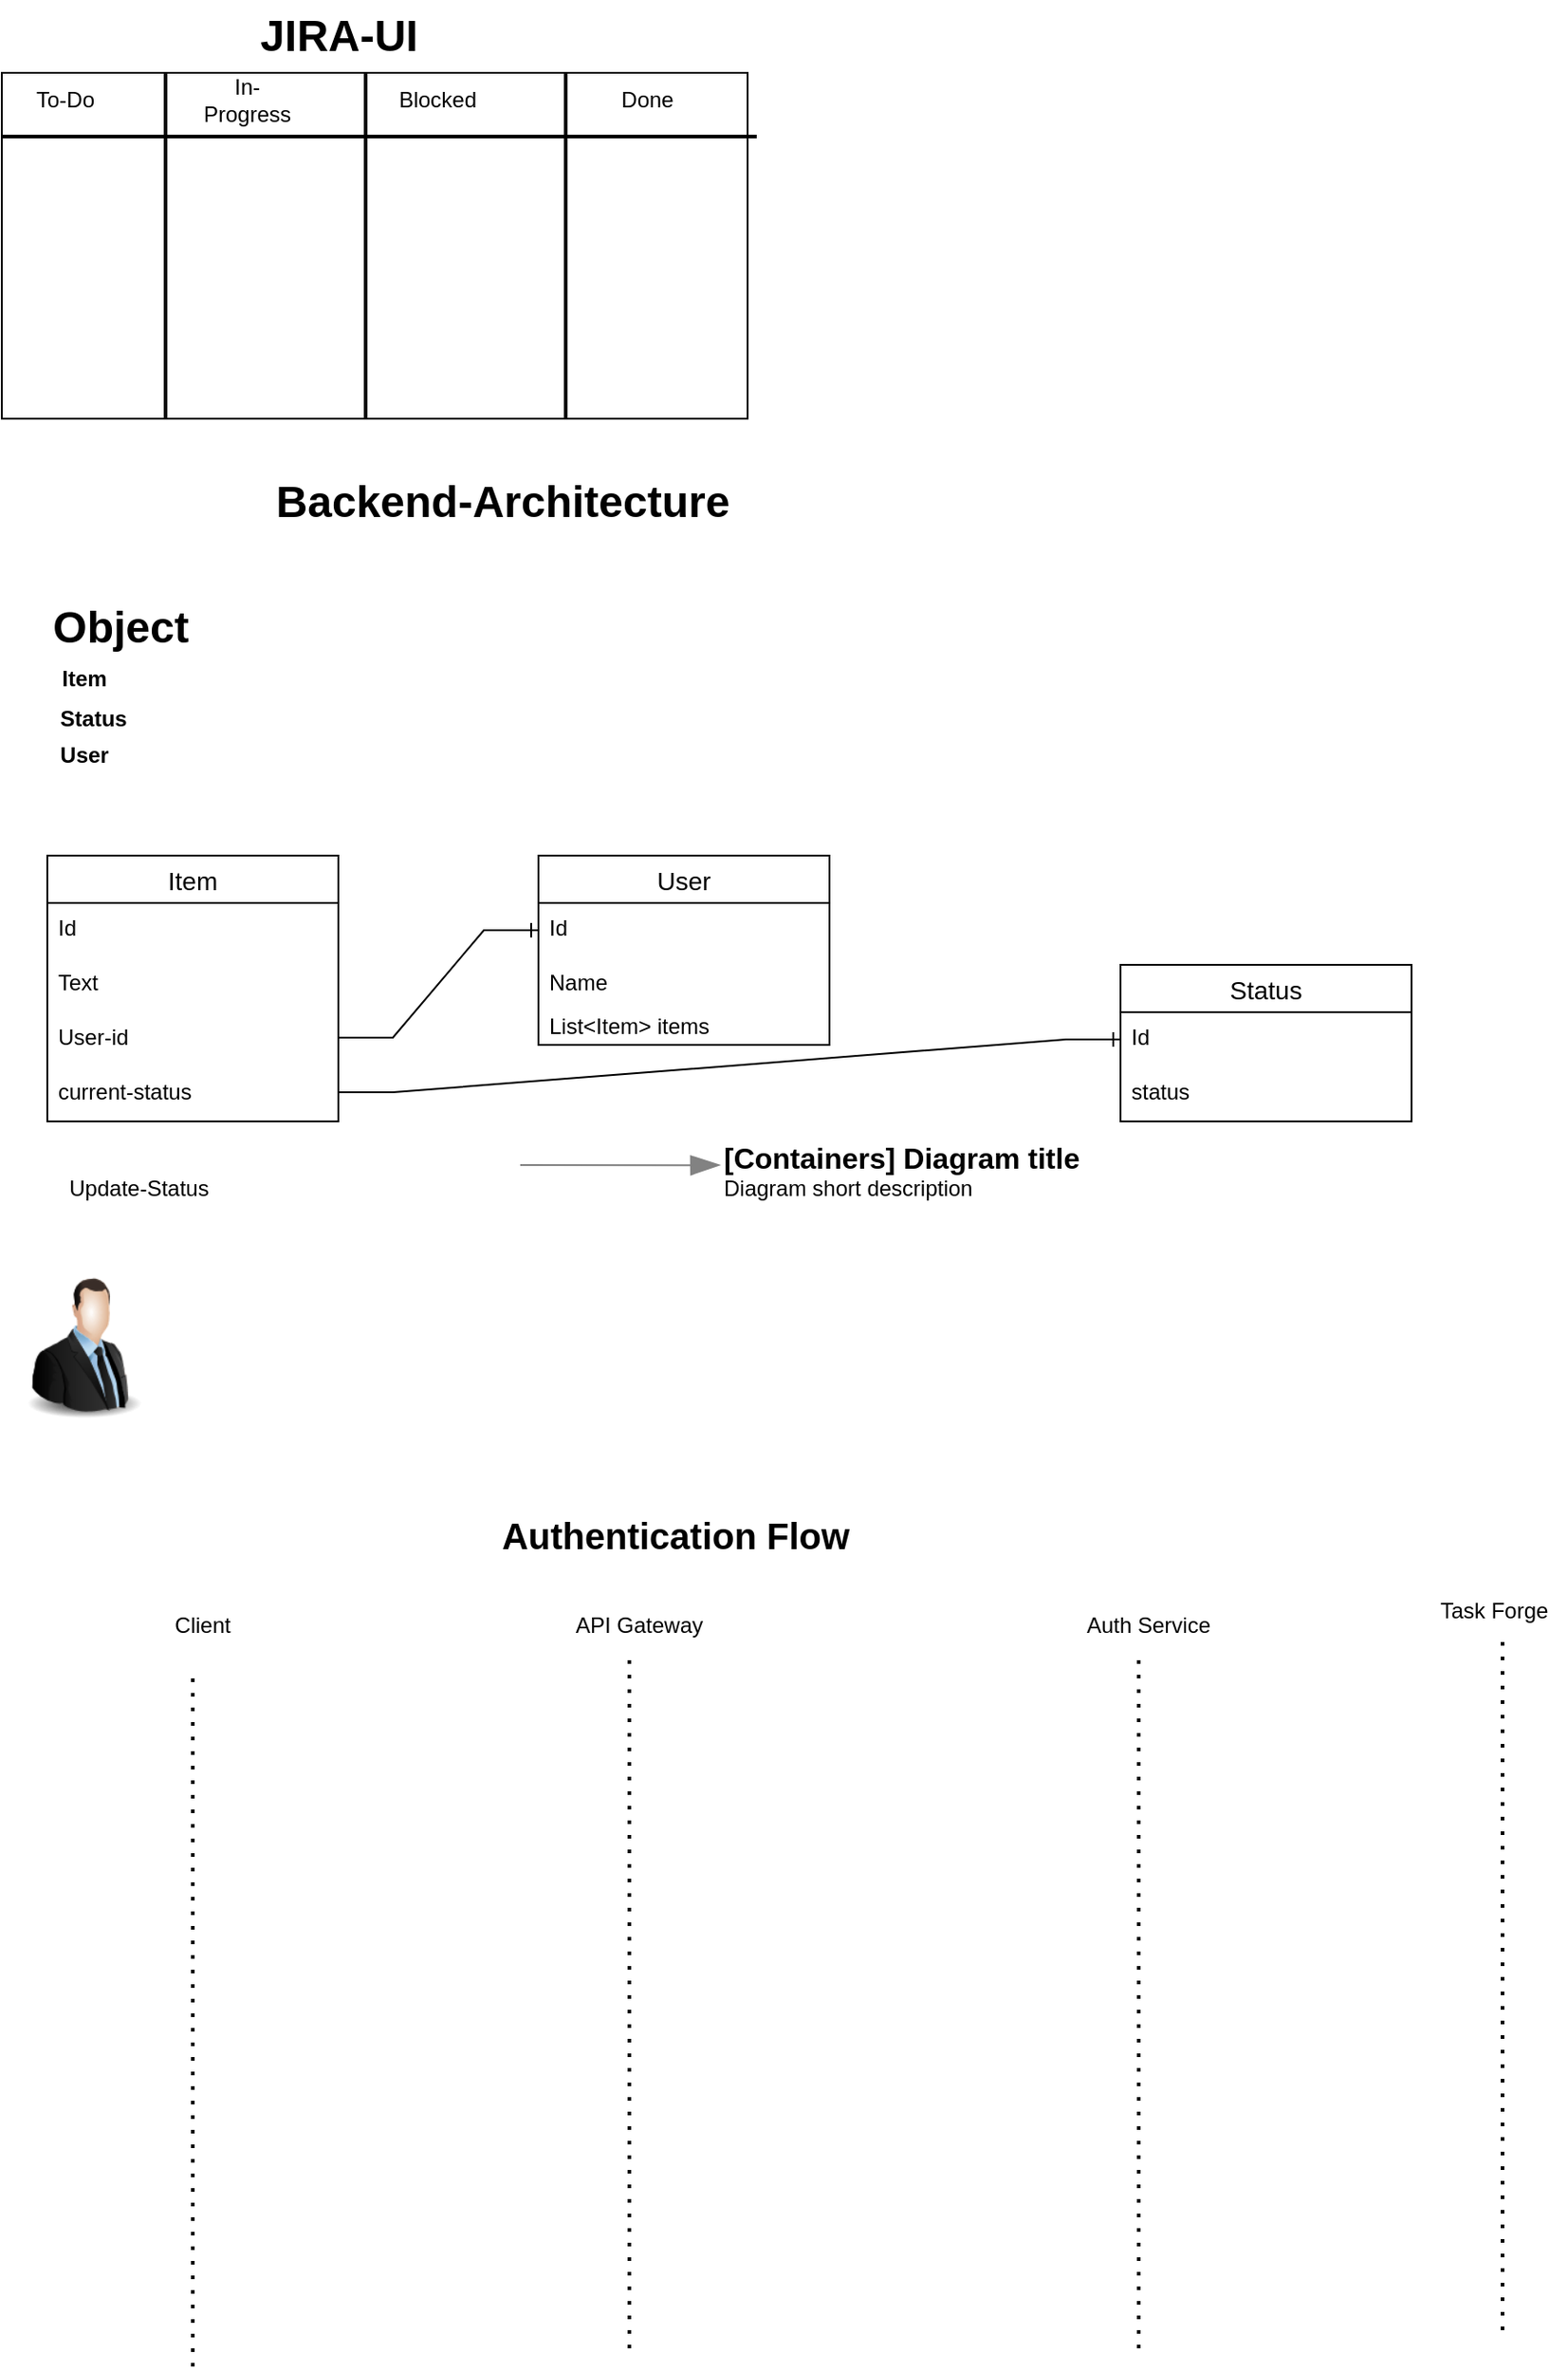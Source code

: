 <mxfile version="24.5.3" type="device">
  <diagram name="JIRA-Board" id="1Z0g-1KZ0-EMyHoFu2Hd">
    <mxGraphModel dx="1036" dy="2806" grid="1" gridSize="10" guides="1" tooltips="1" connect="1" arrows="1" fold="1" page="1" pageScale="1" pageWidth="850" pageHeight="1100" math="0" shadow="0">
      <root>
        <mxCell id="0" />
        <mxCell id="1" parent="0" />
        <mxCell id="AT0Kys5YV0iqG-KPBxFC-1" value="" style="verticalLabelPosition=bottom;verticalAlign=top;html=1;shape=mxgraph.basic.rect;fillColor2=none;strokeWidth=1;size=20;indent=5;align=center;" parent="1" vertex="1">
          <mxGeometry x="15" y="-1200" width="410" height="190" as="geometry" />
        </mxCell>
        <mxCell id="AT0Kys5YV0iqG-KPBxFC-2" value="JIRA-UI" style="text;strokeColor=none;fillColor=none;html=1;fontSize=24;fontStyle=1;verticalAlign=middle;align=center;" parent="1" vertex="1">
          <mxGeometry x="150" y="-1240" width="100" height="40" as="geometry" />
        </mxCell>
        <mxCell id="AT0Kys5YV0iqG-KPBxFC-3" value="" style="line;strokeWidth=2;direction=south;html=1;" parent="1" vertex="1">
          <mxGeometry x="100" y="-1200" width="10" height="190" as="geometry" />
        </mxCell>
        <mxCell id="AT0Kys5YV0iqG-KPBxFC-4" value="" style="line;strokeWidth=2;direction=south;html=1;" parent="1" vertex="1">
          <mxGeometry x="320" y="-1200" width="10" height="190" as="geometry" />
        </mxCell>
        <mxCell id="AT0Kys5YV0iqG-KPBxFC-5" value="" style="line;strokeWidth=2;direction=south;html=1;" parent="1" vertex="1">
          <mxGeometry x="210" y="-1200" width="10" height="190" as="geometry" />
        </mxCell>
        <mxCell id="AT0Kys5YV0iqG-KPBxFC-7" value="" style="line;strokeWidth=2;html=1;" parent="1" vertex="1">
          <mxGeometry x="15" y="-1170" width="415" height="10" as="geometry" />
        </mxCell>
        <mxCell id="AT0Kys5YV0iqG-KPBxFC-8" value="To-Do" style="text;strokeColor=none;align=center;fillColor=none;html=1;verticalAlign=middle;whiteSpace=wrap;rounded=0;" parent="1" vertex="1">
          <mxGeometry x="20" y="-1200" width="60" height="30" as="geometry" />
        </mxCell>
        <mxCell id="AT0Kys5YV0iqG-KPBxFC-9" value="In-Progress" style="text;strokeColor=none;align=center;fillColor=none;html=1;verticalAlign=middle;whiteSpace=wrap;rounded=0;" parent="1" vertex="1">
          <mxGeometry x="120" y="-1200" width="60" height="30" as="geometry" />
        </mxCell>
        <mxCell id="AT0Kys5YV0iqG-KPBxFC-10" value="Blocked&lt;span style=&quot;white-space: pre;&quot;&gt;&#x9;&lt;/span&gt;" style="text;strokeColor=none;align=center;fillColor=none;html=1;verticalAlign=middle;whiteSpace=wrap;rounded=0;" parent="1" vertex="1">
          <mxGeometry x="230" y="-1200" width="60" height="30" as="geometry" />
        </mxCell>
        <mxCell id="AT0Kys5YV0iqG-KPBxFC-11" value="Done" style="text;strokeColor=none;align=center;fillColor=none;html=1;verticalAlign=middle;whiteSpace=wrap;rounded=0;" parent="1" vertex="1">
          <mxGeometry x="340" y="-1200" width="60" height="30" as="geometry" />
        </mxCell>
        <mxCell id="AT0Kys5YV0iqG-KPBxFC-13" value="Backend-Architecture&lt;div&gt;&lt;br&gt;&lt;/div&gt;" style="text;strokeColor=none;fillColor=none;html=1;fontSize=24;fontStyle=1;verticalAlign=middle;align=center;" parent="1" vertex="1">
          <mxGeometry x="240" y="-970" width="100" height="40" as="geometry" />
        </mxCell>
        <mxCell id="AT0Kys5YV0iqG-KPBxFC-14" value="&lt;div&gt;Object&lt;/div&gt;" style="text;strokeColor=none;fillColor=none;html=1;fontSize=24;fontStyle=1;verticalAlign=middle;align=center;" parent="1" vertex="1">
          <mxGeometry x="30" y="-900" width="100" height="10" as="geometry" />
        </mxCell>
        <mxCell id="AT0Kys5YV0iqG-KPBxFC-15" value="&lt;b&gt;Item&lt;/b&gt;" style="text;html=1;align=center;verticalAlign=middle;resizable=0;points=[];autosize=1;strokeColor=none;fillColor=none;" parent="1" vertex="1">
          <mxGeometry x="35" y="-882" width="50" height="30" as="geometry" />
        </mxCell>
        <mxCell id="AT0Kys5YV0iqG-KPBxFC-16" value="&lt;b&gt;Status&lt;/b&gt;" style="text;html=1;align=center;verticalAlign=middle;resizable=0;points=[];autosize=1;strokeColor=none;fillColor=none;" parent="1" vertex="1">
          <mxGeometry x="35" y="-860" width="60" height="30" as="geometry" />
        </mxCell>
        <mxCell id="AT0Kys5YV0iqG-KPBxFC-17" value="&lt;b&gt;User&lt;/b&gt;" style="text;html=1;align=center;verticalAlign=middle;resizable=0;points=[];autosize=1;strokeColor=none;fillColor=none;" parent="1" vertex="1">
          <mxGeometry x="35" y="-840" width="50" height="30" as="geometry" />
        </mxCell>
        <mxCell id="AT0Kys5YV0iqG-KPBxFC-18" value="Item" style="swimlane;fontStyle=0;childLayout=stackLayout;horizontal=1;startSize=26;horizontalStack=0;resizeParent=1;resizeParentMax=0;resizeLast=0;collapsible=1;marginBottom=0;align=center;fontSize=14;" parent="1" vertex="1">
          <mxGeometry x="40" y="-770" width="160" height="146" as="geometry" />
        </mxCell>
        <mxCell id="AT0Kys5YV0iqG-KPBxFC-19" value="Id" style="text;strokeColor=none;fillColor=none;spacingLeft=4;spacingRight=4;overflow=hidden;rotatable=0;points=[[0,0.5],[1,0.5]];portConstraint=eastwest;fontSize=12;whiteSpace=wrap;html=1;" parent="AT0Kys5YV0iqG-KPBxFC-18" vertex="1">
          <mxGeometry y="26" width="160" height="30" as="geometry" />
        </mxCell>
        <mxCell id="AT0Kys5YV0iqG-KPBxFC-29" value="Text&lt;div&gt;&lt;br&gt;&lt;/div&gt;" style="text;strokeColor=none;fillColor=none;spacingLeft=4;spacingRight=4;overflow=hidden;rotatable=0;points=[[0,0.5],[1,0.5]];portConstraint=eastwest;fontSize=12;whiteSpace=wrap;html=1;" parent="AT0Kys5YV0iqG-KPBxFC-18" vertex="1">
          <mxGeometry y="56" width="160" height="30" as="geometry" />
        </mxCell>
        <mxCell id="AT0Kys5YV0iqG-KPBxFC-27" value="&lt;div&gt;User-id&lt;/div&gt;" style="text;strokeColor=none;fillColor=none;spacingLeft=4;spacingRight=4;overflow=hidden;rotatable=0;points=[[0,0.5],[1,0.5]];portConstraint=eastwest;fontSize=12;whiteSpace=wrap;html=1;" parent="AT0Kys5YV0iqG-KPBxFC-18" vertex="1">
          <mxGeometry y="86" width="160" height="30" as="geometry" />
        </mxCell>
        <mxCell id="AT0Kys5YV0iqG-KPBxFC-21" value="current-status" style="text;strokeColor=none;fillColor=none;spacingLeft=4;spacingRight=4;overflow=hidden;rotatable=0;points=[[0,0.5],[1,0.5]];portConstraint=eastwest;fontSize=12;whiteSpace=wrap;html=1;" parent="AT0Kys5YV0iqG-KPBxFC-18" vertex="1">
          <mxGeometry y="116" width="160" height="30" as="geometry" />
        </mxCell>
        <mxCell id="AT0Kys5YV0iqG-KPBxFC-30" value="User" style="swimlane;fontStyle=0;childLayout=stackLayout;horizontal=1;startSize=26;horizontalStack=0;resizeParent=1;resizeParentMax=0;resizeLast=0;collapsible=1;marginBottom=0;align=center;fontSize=14;" parent="1" vertex="1">
          <mxGeometry x="310" y="-770" width="160" height="104" as="geometry" />
        </mxCell>
        <mxCell id="AT0Kys5YV0iqG-KPBxFC-31" value="Id" style="text;strokeColor=none;fillColor=none;spacingLeft=4;spacingRight=4;overflow=hidden;rotatable=0;points=[[0,0.5],[1,0.5]];portConstraint=eastwest;fontSize=12;whiteSpace=wrap;html=1;" parent="AT0Kys5YV0iqG-KPBxFC-30" vertex="1">
          <mxGeometry y="26" width="160" height="30" as="geometry" />
        </mxCell>
        <mxCell id="AT0Kys5YV0iqG-KPBxFC-32" value="&lt;div&gt;Name&lt;/div&gt;" style="text;strokeColor=none;fillColor=none;spacingLeft=4;spacingRight=4;overflow=hidden;rotatable=0;points=[[0,0.5],[1,0.5]];portConstraint=eastwest;fontSize=12;whiteSpace=wrap;html=1;" parent="AT0Kys5YV0iqG-KPBxFC-30" vertex="1">
          <mxGeometry y="56" width="160" height="24" as="geometry" />
        </mxCell>
        <mxCell id="AT0Kys5YV0iqG-KPBxFC-45" value="List&amp;lt;Item&amp;gt; items" style="text;strokeColor=none;fillColor=none;spacingLeft=4;spacingRight=4;overflow=hidden;rotatable=0;points=[[0,0.5],[1,0.5]];portConstraint=eastwest;fontSize=12;whiteSpace=wrap;html=1;" parent="AT0Kys5YV0iqG-KPBxFC-30" vertex="1">
          <mxGeometry y="80" width="160" height="24" as="geometry" />
        </mxCell>
        <mxCell id="AT0Kys5YV0iqG-KPBxFC-36" value="Status" style="swimlane;fontStyle=0;childLayout=stackLayout;horizontal=1;startSize=26;horizontalStack=0;resizeParent=1;resizeParentMax=0;resizeLast=0;collapsible=1;marginBottom=0;align=center;fontSize=14;" parent="1" vertex="1">
          <mxGeometry x="630" y="-710" width="160" height="86" as="geometry" />
        </mxCell>
        <mxCell id="AT0Kys5YV0iqG-KPBxFC-37" value="Id" style="text;strokeColor=none;fillColor=none;spacingLeft=4;spacingRight=4;overflow=hidden;rotatable=0;points=[[0,0.5],[1,0.5]];portConstraint=eastwest;fontSize=12;whiteSpace=wrap;html=1;" parent="AT0Kys5YV0iqG-KPBxFC-36" vertex="1">
          <mxGeometry y="26" width="160" height="30" as="geometry" />
        </mxCell>
        <mxCell id="AT0Kys5YV0iqG-KPBxFC-38" value="status" style="text;strokeColor=none;fillColor=none;spacingLeft=4;spacingRight=4;overflow=hidden;rotatable=0;points=[[0,0.5],[1,0.5]];portConstraint=eastwest;fontSize=12;whiteSpace=wrap;html=1;" parent="AT0Kys5YV0iqG-KPBxFC-36" vertex="1">
          <mxGeometry y="56" width="160" height="30" as="geometry" />
        </mxCell>
        <mxCell id="AT0Kys5YV0iqG-KPBxFC-39" value="" style="edgeStyle=entityRelationEdgeStyle;fontSize=12;html=1;endArrow=ERone;endFill=1;rounded=0;entryX=0;entryY=0.5;entryDx=0;entryDy=0;" parent="1" target="AT0Kys5YV0iqG-KPBxFC-31" edge="1">
          <mxGeometry width="100" height="100" relative="1" as="geometry">
            <mxPoint x="200" y="-670" as="sourcePoint" />
            <mxPoint x="300" y="-770" as="targetPoint" />
            <Array as="points">
              <mxPoint x="280" y="-720" />
            </Array>
          </mxGeometry>
        </mxCell>
        <mxCell id="AT0Kys5YV0iqG-KPBxFC-40" value="" style="edgeStyle=entityRelationEdgeStyle;fontSize=12;html=1;endArrow=ERone;endFill=1;rounded=0;entryX=0;entryY=0.5;entryDx=0;entryDy=0;" parent="1" target="AT0Kys5YV0iqG-KPBxFC-37" edge="1">
          <mxGeometry width="100" height="100" relative="1" as="geometry">
            <mxPoint x="200" y="-640" as="sourcePoint" />
            <mxPoint x="300" y="-740" as="targetPoint" />
          </mxGeometry>
        </mxCell>
        <mxCell id="AT0Kys5YV0iqG-KPBxFC-43" value="Update-Status" style="text;html=1;align=center;verticalAlign=middle;resizable=0;points=[];autosize=1;strokeColor=none;fillColor=none;" parent="1" vertex="1">
          <mxGeometry x="40" y="-602" width="100" height="30" as="geometry" />
        </mxCell>
        <mxCell id="AT0Kys5YV0iqG-KPBxFC-48" value="" style="image;html=1;image=img/lib/clip_art/people/Suit_Man_128x128.png" parent="1" vertex="1">
          <mxGeometry x="20" y="-540" width="80" height="80" as="geometry" />
        </mxCell>
        <object placeholders="1" c4Type="Relationship" id="AT0Kys5YV0iqG-KPBxFC-52">
          <mxCell style="endArrow=blockThin;html=1;fontSize=10;fontColor=#404040;strokeWidth=1;endFill=1;strokeColor=#828282;elbow=vertical;metaEdit=1;endSize=14;startSize=14;jumpStyle=arc;jumpSize=16;rounded=0;edgeStyle=orthogonalEdgeStyle;" parent="1" target="AT0Kys5YV0iqG-KPBxFC-53" edge="1">
            <mxGeometry width="240" relative="1" as="geometry">
              <mxPoint x="300" y="-600" as="sourcePoint" />
              <mxPoint x="540" y="-600" as="targetPoint" />
            </mxGeometry>
          </mxCell>
        </object>
        <object placeholders="1" c4Name="[Containers] Diagram title" c4Type="ContainerDiagramTitle" c4Description="Diagram short description" label="&lt;font style=&quot;font-size: 16px&quot;&gt;&lt;b&gt;&lt;div style=&quot;text-align: left&quot;&gt;%c4Name%&lt;/div&gt;&lt;/b&gt;&lt;/font&gt;&lt;div style=&quot;text-align: left&quot;&gt;%c4Description%&lt;/div&gt;" id="AT0Kys5YV0iqG-KPBxFC-53">
          <mxCell style="text;html=1;strokeColor=none;fillColor=none;align=left;verticalAlign=top;whiteSpace=wrap;rounded=0;metaEdit=1;allowArrows=0;resizable=1;rotatable=0;connectable=0;recursiveResize=0;expand=0;pointerEvents=0;points=[[0.25,0,0],[0.5,0,0],[0.75,0,0],[1,0.25,0],[1,0.5,0],[1,0.75,0],[0.75,1,0],[0.5,1,0],[0.25,1,0],[0,0.75,0],[0,0.5,0],[0,0.25,0]];" parent="1" vertex="1">
            <mxGeometry x="410" y="-620" width="260" height="40" as="geometry" />
          </mxCell>
        </object>
        <mxCell id="Ggmb4g24JVobU0Px0jI8-1" value="&lt;b&gt;&lt;font style=&quot;font-size: 20px;&quot;&gt;Authentication Flow&lt;/font&gt;&lt;/b&gt;" style="text;html=1;align=center;verticalAlign=middle;resizable=0;points=[];autosize=1;strokeColor=none;fillColor=none;" vertex="1" parent="1">
          <mxGeometry x="280" y="-417" width="210" height="40" as="geometry" />
        </mxCell>
        <mxCell id="Ggmb4g24JVobU0Px0jI8-2" value="" style="endArrow=none;dashed=1;html=1;dashPattern=1 3;strokeWidth=2;rounded=0;" edge="1" parent="1">
          <mxGeometry width="50" height="50" relative="1" as="geometry">
            <mxPoint x="120" y="60" as="sourcePoint" />
            <mxPoint x="120" y="-320" as="targetPoint" />
          </mxGeometry>
        </mxCell>
        <mxCell id="Ggmb4g24JVobU0Px0jI8-3" value="" style="endArrow=none;dashed=1;html=1;dashPattern=1 3;strokeWidth=2;rounded=0;" edge="1" parent="1">
          <mxGeometry width="50" height="50" relative="1" as="geometry">
            <mxPoint x="640" y="50" as="sourcePoint" />
            <mxPoint x="640" y="-330" as="targetPoint" />
          </mxGeometry>
        </mxCell>
        <mxCell id="Ggmb4g24JVobU0Px0jI8-4" value="" style="endArrow=none;dashed=1;html=1;dashPattern=1 3;strokeWidth=2;rounded=0;" edge="1" parent="1">
          <mxGeometry width="50" height="50" relative="1" as="geometry">
            <mxPoint x="360" y="50" as="sourcePoint" />
            <mxPoint x="360" y="-330" as="targetPoint" />
          </mxGeometry>
        </mxCell>
        <mxCell id="Ggmb4g24JVobU0Px0jI8-5" value="Client" style="text;html=1;align=center;verticalAlign=middle;resizable=0;points=[];autosize=1;strokeColor=none;fillColor=none;" vertex="1" parent="1">
          <mxGeometry x="100" y="-362" width="50" height="30" as="geometry" />
        </mxCell>
        <mxCell id="Ggmb4g24JVobU0Px0jI8-6" value="API Gateway" style="text;html=1;align=center;verticalAlign=middle;resizable=0;points=[];autosize=1;strokeColor=none;fillColor=none;" vertex="1" parent="1">
          <mxGeometry x="320" y="-362" width="90" height="30" as="geometry" />
        </mxCell>
        <mxCell id="Ggmb4g24JVobU0Px0jI8-7" value="Auth Service" style="text;html=1;align=center;verticalAlign=middle;resizable=0;points=[];autosize=1;strokeColor=none;fillColor=none;" vertex="1" parent="1">
          <mxGeometry x="600" y="-362" width="90" height="30" as="geometry" />
        </mxCell>
        <mxCell id="Ggmb4g24JVobU0Px0jI8-8" value="" style="endArrow=none;dashed=1;html=1;dashPattern=1 3;strokeWidth=2;rounded=0;" edge="1" parent="1">
          <mxGeometry width="50" height="50" relative="1" as="geometry">
            <mxPoint x="840" y="40" as="sourcePoint" />
            <mxPoint x="840" y="-340" as="targetPoint" />
          </mxGeometry>
        </mxCell>
        <mxCell id="Ggmb4g24JVobU0Px0jI8-9" value="Task Forge" style="text;html=1;align=center;verticalAlign=middle;resizable=0;points=[];autosize=1;strokeColor=none;fillColor=none;" vertex="1" parent="1">
          <mxGeometry x="795" y="-370" width="80" height="30" as="geometry" />
        </mxCell>
      </root>
    </mxGraphModel>
  </diagram>
</mxfile>
